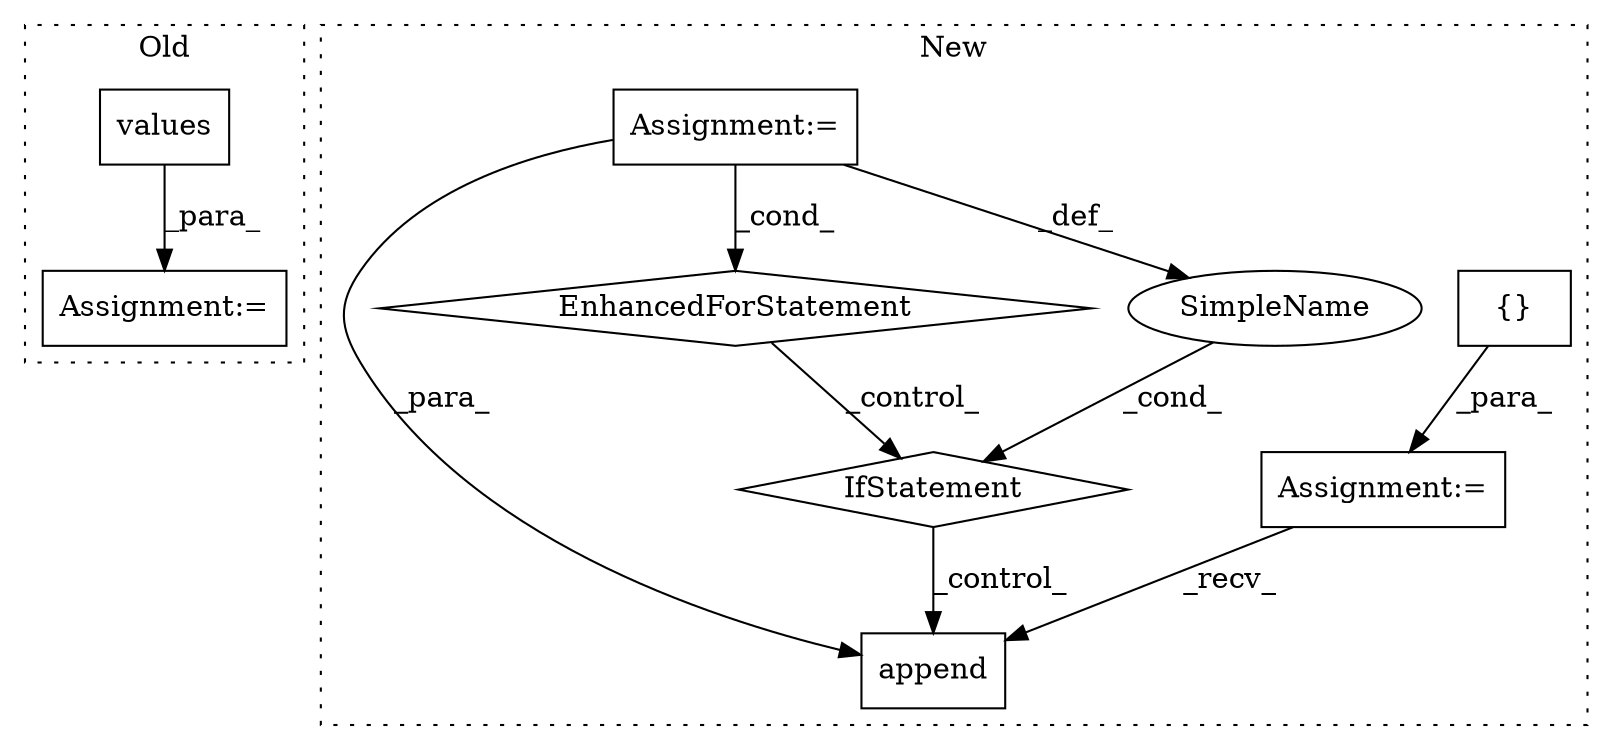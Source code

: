 digraph G {
subgraph cluster0 {
1 [label="values" a="32" s="5047" l="8" shape="box"];
4 [label="Assignment:=" a="7" s="5331" l="1" shape="box"];
label = "Old";
style="dotted";
}
subgraph cluster1 {
2 [label="{}" a="4" s="4418" l="2" shape="box"];
3 [label="Assignment:=" a="7" s="4400" l="1" shape="box"];
5 [label="append" a="32" s="4765,4849" l="7,1" shape="box"];
6 [label="Assignment:=" a="7" s="4527,4655" l="57,2" shape="box"];
7 [label="EnhancedForStatement" a="70" s="4527,4655" l="57,2" shape="diamond"];
8 [label="IfStatement" a="25" s="4667,4732" l="4,2" shape="diamond"];
9 [label="SimpleName" a="42" s="" l="" shape="ellipse"];
label = "New";
style="dotted";
}
1 -> 4 [label="_para_"];
2 -> 3 [label="_para_"];
3 -> 5 [label="_recv_"];
6 -> 7 [label="_cond_"];
6 -> 9 [label="_def_"];
6 -> 5 [label="_para_"];
7 -> 8 [label="_control_"];
8 -> 5 [label="_control_"];
9 -> 8 [label="_cond_"];
}